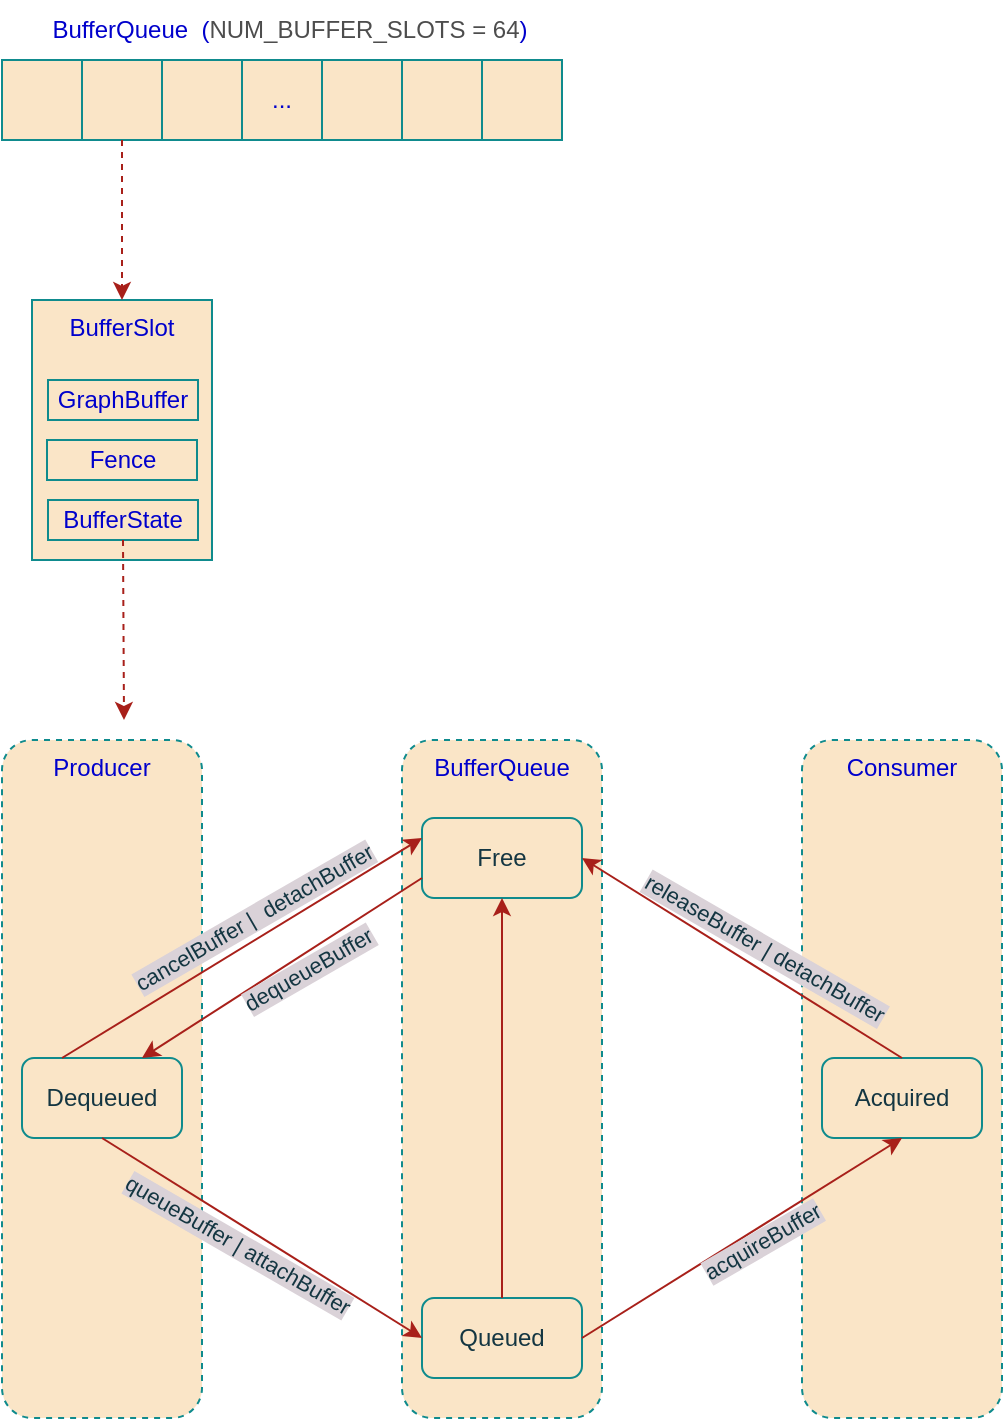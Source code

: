 <mxfile version="16.2.7" type="github">
  <diagram id="oI5USlNPpPssLxzci8PM" name="BufferQueue">
    <mxGraphModel dx="1658" dy="944" grid="1" gridSize="10" guides="1" tooltips="1" connect="1" arrows="1" fold="1" page="1" pageScale="1" pageWidth="827" pageHeight="1169" background="none" math="0" shadow="0">
      <root>
        <mxCell id="0" />
        <mxCell id="1" parent="0" />
        <mxCell id="7YqIVf8YjmdOn8GUHnO3-2" value="Producer" style="rounded=1;whiteSpace=wrap;html=1;verticalAlign=top;fontColor=#0000CC;dashed=1;fillColor=#FAE5C7;strokeColor=#0F8B8D;" vertex="1" parent="1">
          <mxGeometry x="160" y="460" width="100" height="339" as="geometry" />
        </mxCell>
        <mxCell id="7YqIVf8YjmdOn8GUHnO3-3" value="BufferQueue" style="rounded=1;whiteSpace=wrap;html=1;verticalAlign=top;fontColor=#0000CC;dashed=1;fillColor=#FAE5C7;strokeColor=#0F8B8D;" vertex="1" parent="1">
          <mxGeometry x="360" y="460" width="100" height="339" as="geometry" />
        </mxCell>
        <mxCell id="7YqIVf8YjmdOn8GUHnO3-4" value="Consumer" style="rounded=1;whiteSpace=wrap;html=1;verticalAlign=top;fillColor=#FAE5C7;fontColor=#0000CC;dashed=1;strokeColor=#0F8B8D;" vertex="1" parent="1">
          <mxGeometry x="560" y="460" width="100" height="339" as="geometry" />
        </mxCell>
        <mxCell id="7YqIVf8YjmdOn8GUHnO3-5" value="Free" style="rounded=1;whiteSpace=wrap;html=1;fillColor=#FAE5C7;strokeColor=#0F8B8D;fontColor=#143642;" vertex="1" parent="1">
          <mxGeometry x="370" y="499" width="80" height="40" as="geometry" />
        </mxCell>
        <mxCell id="7YqIVf8YjmdOn8GUHnO3-6" value="Dequeued" style="rounded=1;whiteSpace=wrap;html=1;fillColor=#FAE5C7;strokeColor=#0F8B8D;fontColor=#143642;" vertex="1" parent="1">
          <mxGeometry x="170" y="619" width="80" height="40" as="geometry" />
        </mxCell>
        <mxCell id="7YqIVf8YjmdOn8GUHnO3-7" value="Queued" style="rounded=1;whiteSpace=wrap;html=1;fillColor=#FAE5C7;strokeColor=#0F8B8D;fontColor=#143642;" vertex="1" parent="1">
          <mxGeometry x="370" y="739" width="80" height="40" as="geometry" />
        </mxCell>
        <mxCell id="7YqIVf8YjmdOn8GUHnO3-8" value="Acquired" style="rounded=1;whiteSpace=wrap;html=1;fillColor=#FAE5C7;strokeColor=#0F8B8D;fontColor=#143642;" vertex="1" parent="1">
          <mxGeometry x="570" y="619" width="80" height="40" as="geometry" />
        </mxCell>
        <mxCell id="7YqIVf8YjmdOn8GUHnO3-9" value="" style="endArrow=classic;html=1;rounded=0;exitX=0.25;exitY=0;exitDx=0;exitDy=0;entryX=0;entryY=0.25;entryDx=0;entryDy=0;labelBackgroundColor=#DAD2D8;strokeColor=#A8201A;fontColor=#143642;" edge="1" parent="1" source="7YqIVf8YjmdOn8GUHnO3-6" target="7YqIVf8YjmdOn8GUHnO3-5">
          <mxGeometry width="50" height="50" relative="1" as="geometry">
            <mxPoint x="430" y="619" as="sourcePoint" />
            <mxPoint x="480" y="569" as="targetPoint" />
          </mxGeometry>
        </mxCell>
        <mxCell id="7YqIVf8YjmdOn8GUHnO3-17" value="cancelBuffer |&amp;nbsp; detachBuffer" style="edgeLabel;html=1;align=center;verticalAlign=middle;resizable=0;points=[];rotation=-30;labelBackgroundColor=#DAD2D8;fontColor=#143642;" vertex="1" connectable="0" parent="7YqIVf8YjmdOn8GUHnO3-9">
          <mxGeometry x="0.21" y="-1" relative="1" as="geometry">
            <mxPoint x="-14" y="-4" as="offset" />
          </mxGeometry>
        </mxCell>
        <mxCell id="7YqIVf8YjmdOn8GUHnO3-10" value="" style="endArrow=classic;html=1;rounded=0;exitX=0;exitY=0.75;exitDx=0;exitDy=0;entryX=0.75;entryY=0;entryDx=0;entryDy=0;labelBackgroundColor=#DAD2D8;strokeColor=#A8201A;fontColor=#143642;" edge="1" parent="1" source="7YqIVf8YjmdOn8GUHnO3-5" target="7YqIVf8YjmdOn8GUHnO3-6">
          <mxGeometry width="50" height="50" relative="1" as="geometry">
            <mxPoint x="220" y="659" as="sourcePoint" />
            <mxPoint x="440.0" y="549" as="targetPoint" />
          </mxGeometry>
        </mxCell>
        <mxCell id="7YqIVf8YjmdOn8GUHnO3-16" value="dequeueBuffer" style="edgeLabel;html=1;align=center;verticalAlign=middle;resizable=0;points=[];rotation=-30;labelBackgroundColor=#DAD2D8;fontColor=#143642;" vertex="1" connectable="0" parent="7YqIVf8YjmdOn8GUHnO3-10">
          <mxGeometry x="-0.295" y="3" relative="1" as="geometry">
            <mxPoint x="-10" y="12" as="offset" />
          </mxGeometry>
        </mxCell>
        <mxCell id="7YqIVf8YjmdOn8GUHnO3-12" value="" style="endArrow=classic;html=1;rounded=0;exitX=0.5;exitY=1;exitDx=0;exitDy=0;entryX=0;entryY=0.5;entryDx=0;entryDy=0;labelBackgroundColor=#DAD2D8;strokeColor=#A8201A;fontColor=#143642;" edge="1" parent="1" source="7YqIVf8YjmdOn8GUHnO3-6" target="7YqIVf8YjmdOn8GUHnO3-7">
          <mxGeometry width="50" height="50" relative="1" as="geometry">
            <mxPoint x="170" y="699" as="sourcePoint" />
            <mxPoint x="390" y="589" as="targetPoint" />
          </mxGeometry>
        </mxCell>
        <mxCell id="7YqIVf8YjmdOn8GUHnO3-18" value="queueBuffer | attachBuffer" style="edgeLabel;html=1;align=center;verticalAlign=middle;resizable=0;points=[];rotation=30;labelBackgroundColor=#DAD2D8;fontColor=#143642;" vertex="1" connectable="0" parent="7YqIVf8YjmdOn8GUHnO3-12">
          <mxGeometry x="0.049" y="-1" relative="1" as="geometry">
            <mxPoint x="-16" y="-1" as="offset" />
          </mxGeometry>
        </mxCell>
        <mxCell id="7YqIVf8YjmdOn8GUHnO3-13" value="" style="endArrow=classic;html=1;rounded=0;exitX=1;exitY=0.5;exitDx=0;exitDy=0;entryX=0.5;entryY=1;entryDx=0;entryDy=0;labelBackgroundColor=#DAD2D8;strokeColor=#A8201A;fontColor=#143642;" edge="1" parent="1" source="7YqIVf8YjmdOn8GUHnO3-7" target="7YqIVf8YjmdOn8GUHnO3-8">
          <mxGeometry width="50" height="50" relative="1" as="geometry">
            <mxPoint x="530" y="739" as="sourcePoint" />
            <mxPoint x="580" y="689" as="targetPoint" />
          </mxGeometry>
        </mxCell>
        <mxCell id="7YqIVf8YjmdOn8GUHnO3-19" value="acquireBuffer" style="edgeLabel;html=1;align=center;verticalAlign=middle;resizable=0;points=[];rotation=-30;labelBackgroundColor=#DAD2D8;fontColor=#143642;" vertex="1" connectable="0" parent="7YqIVf8YjmdOn8GUHnO3-13">
          <mxGeometry x="0.125" y="1" relative="1" as="geometry">
            <mxPoint y="9" as="offset" />
          </mxGeometry>
        </mxCell>
        <mxCell id="7YqIVf8YjmdOn8GUHnO3-14" value="" style="endArrow=classic;html=1;rounded=0;exitX=0.5;exitY=0;exitDx=0;exitDy=0;entryX=1;entryY=0.5;entryDx=0;entryDy=0;labelBackgroundColor=#DAD2D8;strokeColor=#A8201A;fontColor=#143642;" edge="1" parent="1" source="7YqIVf8YjmdOn8GUHnO3-8" target="7YqIVf8YjmdOn8GUHnO3-5">
          <mxGeometry width="50" height="50" relative="1" as="geometry">
            <mxPoint x="430" y="619" as="sourcePoint" />
            <mxPoint x="480" y="569" as="targetPoint" />
          </mxGeometry>
        </mxCell>
        <mxCell id="7YqIVf8YjmdOn8GUHnO3-20" value="releaseBuffer | detachBuffer" style="edgeLabel;html=1;align=center;verticalAlign=middle;resizable=0;points=[];rotation=30;labelBackgroundColor=#DAD2D8;fontColor=#143642;" vertex="1" connectable="0" parent="7YqIVf8YjmdOn8GUHnO3-14">
          <mxGeometry x="-0.157" y="-1" relative="1" as="geometry">
            <mxPoint x="-2" y="-12" as="offset" />
          </mxGeometry>
        </mxCell>
        <mxCell id="7YqIVf8YjmdOn8GUHnO3-15" value="" style="endArrow=classic;html=1;rounded=0;exitX=0.5;exitY=0;exitDx=0;exitDy=0;entryX=0.5;entryY=1;entryDx=0;entryDy=0;labelBackgroundColor=#DAD2D8;strokeColor=#A8201A;fontColor=#143642;" edge="1" parent="1" source="7YqIVf8YjmdOn8GUHnO3-7" target="7YqIVf8YjmdOn8GUHnO3-5">
          <mxGeometry width="50" height="50" relative="1" as="geometry">
            <mxPoint x="430" y="619" as="sourcePoint" />
            <mxPoint x="480" y="569" as="targetPoint" />
          </mxGeometry>
        </mxCell>
        <mxCell id="7YqIVf8YjmdOn8GUHnO3-24" value="" style="rounded=0;whiteSpace=wrap;html=1;sketch=0;fontColor=#0000CC;strokeColor=#0F8B8D;fillColor=#FAE5C7;" vertex="1" parent="1">
          <mxGeometry x="160" y="120" width="280" height="40" as="geometry" />
        </mxCell>
        <mxCell id="7YqIVf8YjmdOn8GUHnO3-25" value="" style="rounded=0;whiteSpace=wrap;html=1;sketch=0;fontColor=#0000CC;strokeColor=#0F8B8D;fillColor=#FAE5C7;" vertex="1" parent="1">
          <mxGeometry x="160" y="120" width="40" height="40" as="geometry" />
        </mxCell>
        <mxCell id="7YqIVf8YjmdOn8GUHnO3-26" value="" style="rounded=0;whiteSpace=wrap;html=1;sketch=0;fontColor=#0000CC;strokeColor=#0F8B8D;fillColor=#FAE5C7;" vertex="1" parent="1">
          <mxGeometry x="200" y="120" width="40" height="40" as="geometry" />
        </mxCell>
        <mxCell id="7YqIVf8YjmdOn8GUHnO3-27" value="" style="rounded=0;whiteSpace=wrap;html=1;sketch=0;fontColor=#0000CC;strokeColor=#0F8B8D;fillColor=#FAE5C7;" vertex="1" parent="1">
          <mxGeometry x="240" y="120" width="40" height="40" as="geometry" />
        </mxCell>
        <mxCell id="7YqIVf8YjmdOn8GUHnO3-28" value="..." style="rounded=0;whiteSpace=wrap;html=1;sketch=0;fontColor=#0000CC;strokeColor=#0F8B8D;fillColor=#FAE5C7;" vertex="1" parent="1">
          <mxGeometry x="280" y="120" width="40" height="40" as="geometry" />
        </mxCell>
        <mxCell id="7YqIVf8YjmdOn8GUHnO3-29" value="" style="rounded=0;whiteSpace=wrap;html=1;sketch=0;fontColor=#0000CC;strokeColor=#0F8B8D;fillColor=#FAE5C7;" vertex="1" parent="1">
          <mxGeometry x="320" y="120" width="40" height="40" as="geometry" />
        </mxCell>
        <mxCell id="7YqIVf8YjmdOn8GUHnO3-30" value="" style="rounded=0;whiteSpace=wrap;html=1;sketch=0;fontColor=#0000CC;strokeColor=#0F8B8D;fillColor=#FAE5C7;" vertex="1" parent="1">
          <mxGeometry x="360" y="120" width="40" height="40" as="geometry" />
        </mxCell>
        <mxCell id="7YqIVf8YjmdOn8GUHnO3-35" value="BufferSlot" style="rounded=0;whiteSpace=wrap;html=1;sketch=0;fontColor=#0000CC;strokeColor=#0F8B8D;fillColor=#FAE5C7;verticalAlign=top;" vertex="1" parent="1">
          <mxGeometry x="175" y="240" width="90" height="130" as="geometry" />
        </mxCell>
        <mxCell id="7YqIVf8YjmdOn8GUHnO3-37" value="" style="endArrow=classic;html=1;rounded=1;sketch=0;fontColor=#0000CC;strokeColor=#A8201A;fillColor=#FAE5C7;curved=0;exitX=0.5;exitY=1;exitDx=0;exitDy=0;entryX=0.5;entryY=0;entryDx=0;entryDy=0;dashed=1;" edge="1" parent="1" source="7YqIVf8YjmdOn8GUHnO3-26" target="7YqIVf8YjmdOn8GUHnO3-35">
          <mxGeometry width="50" height="50" relative="1" as="geometry">
            <mxPoint x="390" y="370" as="sourcePoint" />
            <mxPoint x="440" y="320" as="targetPoint" />
          </mxGeometry>
        </mxCell>
        <mxCell id="7YqIVf8YjmdOn8GUHnO3-38" value="GraphBuffer" style="rounded=0;whiteSpace=wrap;html=1;sketch=0;fontColor=#0000CC;strokeColor=#0F8B8D;fillColor=#FAE5C7;" vertex="1" parent="1">
          <mxGeometry x="183" y="280" width="75" height="20" as="geometry" />
        </mxCell>
        <mxCell id="7YqIVf8YjmdOn8GUHnO3-39" value="Fence" style="rounded=0;whiteSpace=wrap;html=1;sketch=0;fontColor=#0000CC;strokeColor=#0F8B8D;fillColor=#FAE5C7;" vertex="1" parent="1">
          <mxGeometry x="182.5" y="310" width="75" height="20" as="geometry" />
        </mxCell>
        <mxCell id="7YqIVf8YjmdOn8GUHnO3-40" value="BufferState" style="rounded=0;whiteSpace=wrap;html=1;sketch=0;fontColor=#0000CC;strokeColor=#0F8B8D;fillColor=#FAE5C7;" vertex="1" parent="1">
          <mxGeometry x="183" y="340" width="75" height="20" as="geometry" />
        </mxCell>
        <mxCell id="7YqIVf8YjmdOn8GUHnO3-41" value="" style="endArrow=classic;html=1;rounded=1;dashed=1;sketch=0;fontColor=#0000CC;strokeColor=#A8201A;fillColor=#FAE5C7;curved=0;exitX=0.5;exitY=1;exitDx=0;exitDy=0;" edge="1" parent="1" source="7YqIVf8YjmdOn8GUHnO3-40">
          <mxGeometry width="50" height="50" relative="1" as="geometry">
            <mxPoint x="390" y="520" as="sourcePoint" />
            <mxPoint x="221" y="450" as="targetPoint" />
          </mxGeometry>
        </mxCell>
        <mxCell id="7YqIVf8YjmdOn8GUHnO3-42" value="BufferQueue&amp;nbsp; (&lt;span style=&quot;color: rgb(77 , 77 , 77) ; font-size: 12px ; background-color: rgb(255 , 255 , 255)&quot;&gt;NUM_BUFFER_SLOTS = 64&lt;/span&gt;)" style="text;html=1;strokeColor=none;fillColor=none;align=center;verticalAlign=middle;whiteSpace=wrap;rounded=0;sketch=0;fontColor=#0000CC;fontSize=12;" vertex="1" parent="1">
          <mxGeometry x="178" y="90" width="252" height="30" as="geometry" />
        </mxCell>
      </root>
    </mxGraphModel>
  </diagram>
</mxfile>
